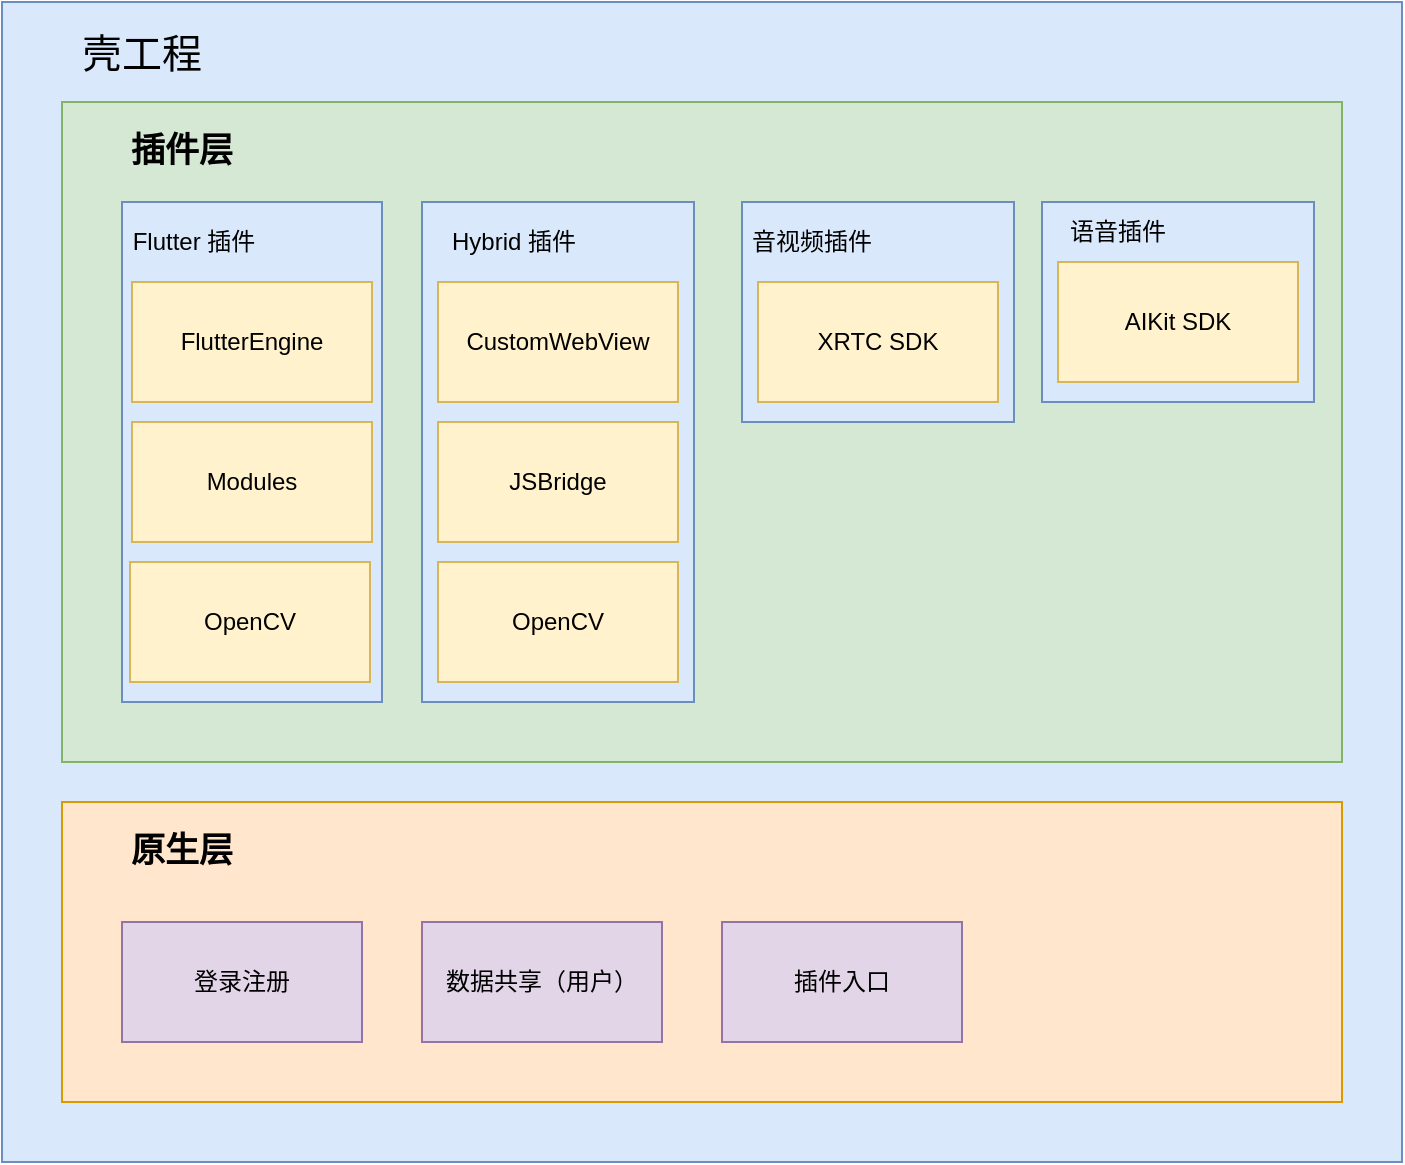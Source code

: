 <mxfile version="24.8.3">
  <diagram name="第 1 页" id="u_sf3B6qTUEGL13QLu5P">
    <mxGraphModel dx="1420" dy="674" grid="1" gridSize="10" guides="1" tooltips="1" connect="1" arrows="1" fold="1" page="1" pageScale="1" pageWidth="827" pageHeight="1169" math="0" shadow="0">
      <root>
        <mxCell id="0" />
        <mxCell id="1" parent="0" />
        <mxCell id="WPoNv2pMsjiR4SYaY6MK-40" value="" style="rounded=0;whiteSpace=wrap;html=1;fillColor=#dae8fc;strokeColor=#6c8ebf;" vertex="1" parent="1">
          <mxGeometry x="230" y="20" width="700" height="580" as="geometry" />
        </mxCell>
        <mxCell id="WPoNv2pMsjiR4SYaY6MK-1" value="" style="rounded=0;whiteSpace=wrap;html=1;fillColor=#d5e8d4;strokeColor=#82b366;glass=0;" vertex="1" parent="1">
          <mxGeometry x="260" y="70" width="640" height="330" as="geometry" />
        </mxCell>
        <mxCell id="WPoNv2pMsjiR4SYaY6MK-31" value="" style="rounded=0;whiteSpace=wrap;html=1;fillColor=#ffe6cc;strokeColor=#d79b00;" vertex="1" parent="1">
          <mxGeometry x="260" y="420" width="640" height="150" as="geometry" />
        </mxCell>
        <mxCell id="WPoNv2pMsjiR4SYaY6MK-2" value="" style="rounded=0;whiteSpace=wrap;html=1;fillColor=#dae8fc;strokeColor=#6c8ebf;" vertex="1" parent="1">
          <mxGeometry x="290" y="120" width="130" height="250" as="geometry" />
        </mxCell>
        <mxCell id="WPoNv2pMsjiR4SYaY6MK-8" value="FlutterEngine" style="rounded=0;whiteSpace=wrap;html=1;fillColor=#fff2cc;strokeColor=#d6b656;" vertex="1" parent="1">
          <mxGeometry x="295" y="160" width="120" height="60" as="geometry" />
        </mxCell>
        <mxCell id="WPoNv2pMsjiR4SYaY6MK-10" value="Modules" style="rounded=0;whiteSpace=wrap;html=1;fillColor=#fff2cc;strokeColor=#d6b656;" vertex="1" parent="1">
          <mxGeometry x="295" y="230" width="120" height="60" as="geometry" />
        </mxCell>
        <mxCell id="WPoNv2pMsjiR4SYaY6MK-28" value="Flutter 插件" style="text;html=1;align=center;verticalAlign=middle;whiteSpace=wrap;rounded=0;" vertex="1" parent="1">
          <mxGeometry x="280" y="130" width="92" height="20" as="geometry" />
        </mxCell>
        <mxCell id="WPoNv2pMsjiR4SYaY6MK-3" value="" style="rounded=0;whiteSpace=wrap;html=1;fillColor=#dae8fc;strokeColor=#6c8ebf;" vertex="1" parent="1">
          <mxGeometry x="440" y="120" width="136" height="250" as="geometry" />
        </mxCell>
        <mxCell id="WPoNv2pMsjiR4SYaY6MK-6" value="CustomWebView" style="rounded=0;whiteSpace=wrap;html=1;fillColor=#fff2cc;strokeColor=#d6b656;" vertex="1" parent="1">
          <mxGeometry x="448" y="160" width="120" height="60" as="geometry" />
        </mxCell>
        <mxCell id="WPoNv2pMsjiR4SYaY6MK-7" value="JSBridge" style="rounded=0;whiteSpace=wrap;html=1;fillColor=#fff2cc;strokeColor=#d6b656;" vertex="1" parent="1">
          <mxGeometry x="448" y="230" width="120" height="60" as="geometry" />
        </mxCell>
        <mxCell id="WPoNv2pMsjiR4SYaY6MK-9" value="OpenCV" style="rounded=0;whiteSpace=wrap;html=1;fillColor=#fff2cc;strokeColor=#d6b656;" vertex="1" parent="1">
          <mxGeometry x="448" y="300" width="120" height="60" as="geometry" />
        </mxCell>
        <mxCell id="WPoNv2pMsjiR4SYaY6MK-27" value="Hybrid 插件" style="text;html=1;align=center;verticalAlign=middle;whiteSpace=wrap;rounded=0;" vertex="1" parent="1">
          <mxGeometry x="440" y="130" width="92" height="20" as="geometry" />
        </mxCell>
        <mxCell id="WPoNv2pMsjiR4SYaY6MK-4" value="&lt;div style=&quot;&quot;&gt;&lt;br&gt;&lt;/div&gt;" style="rounded=0;whiteSpace=wrap;html=1;fillColor=#dae8fc;strokeColor=#6c8ebf;align=center;" vertex="1" parent="1">
          <mxGeometry x="600" y="120" width="136" height="110" as="geometry" />
        </mxCell>
        <mxCell id="WPoNv2pMsjiR4SYaY6MK-12" value="XRTC SDK" style="rounded=0;whiteSpace=wrap;html=1;fillColor=#fff2cc;strokeColor=#d6b656;" vertex="1" parent="1">
          <mxGeometry x="608" y="160" width="120" height="60" as="geometry" />
        </mxCell>
        <mxCell id="WPoNv2pMsjiR4SYaY6MK-16" value="音视频插件" style="text;html=1;align=center;verticalAlign=middle;whiteSpace=wrap;rounded=0;" vertex="1" parent="1">
          <mxGeometry x="590" y="130" width="90" height="20" as="geometry" />
        </mxCell>
        <mxCell id="WPoNv2pMsjiR4SYaY6MK-5" value="" style="rounded=0;whiteSpace=wrap;html=1;fillColor=#dae8fc;strokeColor=#6c8ebf;" vertex="1" parent="1">
          <mxGeometry x="750" y="120" width="136" height="100" as="geometry" />
        </mxCell>
        <mxCell id="WPoNv2pMsjiR4SYaY6MK-13" value="AIKit SDK" style="rounded=0;whiteSpace=wrap;html=1;fillColor=#fff2cc;strokeColor=#d6b656;" vertex="1" parent="1">
          <mxGeometry x="758" y="150" width="120" height="60" as="geometry" />
        </mxCell>
        <mxCell id="WPoNv2pMsjiR4SYaY6MK-25" value="语音插件" style="text;html=1;align=center;verticalAlign=middle;whiteSpace=wrap;rounded=0;" vertex="1" parent="1">
          <mxGeometry x="758" y="120" width="60" height="30" as="geometry" />
        </mxCell>
        <mxCell id="WPoNv2pMsjiR4SYaY6MK-32" value="&lt;font style=&quot;font-size: 17px;&quot;&gt;&lt;b&gt;插件层&lt;/b&gt;&lt;/font&gt;" style="text;html=1;align=center;verticalAlign=middle;whiteSpace=wrap;rounded=0;" vertex="1" parent="1">
          <mxGeometry x="290" y="80" width="60" height="30" as="geometry" />
        </mxCell>
        <mxCell id="WPoNv2pMsjiR4SYaY6MK-36" value="登录注册" style="rounded=0;whiteSpace=wrap;html=1;fillColor=#e1d5e7;strokeColor=#9673a6;" vertex="1" parent="1">
          <mxGeometry x="290" y="480" width="120" height="60" as="geometry" />
        </mxCell>
        <mxCell id="WPoNv2pMsjiR4SYaY6MK-37" value="数据共享（用户）" style="rounded=0;whiteSpace=wrap;html=1;fillColor=#e1d5e7;strokeColor=#9673a6;" vertex="1" parent="1">
          <mxGeometry x="440" y="480" width="120" height="60" as="geometry" />
        </mxCell>
        <mxCell id="WPoNv2pMsjiR4SYaY6MK-39" value="&lt;font style=&quot;font-size: 17px;&quot;&gt;&lt;b&gt;原生层&lt;/b&gt;&lt;/font&gt;" style="text;html=1;align=center;verticalAlign=middle;whiteSpace=wrap;rounded=0;" vertex="1" parent="1">
          <mxGeometry x="290" y="430" width="60" height="30" as="geometry" />
        </mxCell>
        <mxCell id="WPoNv2pMsjiR4SYaY6MK-41" value="壳工程" style="text;html=1;align=center;verticalAlign=middle;whiteSpace=wrap;rounded=0;fontSize=20;" vertex="1" parent="1">
          <mxGeometry x="240" y="30" width="120" height="30" as="geometry" />
        </mxCell>
        <mxCell id="WPoNv2pMsjiR4SYaY6MK-42" value="插件入口" style="rounded=0;whiteSpace=wrap;html=1;fillColor=#e1d5e7;strokeColor=#9673a6;" vertex="1" parent="1">
          <mxGeometry x="590" y="480" width="120" height="60" as="geometry" />
        </mxCell>
        <mxCell id="WPoNv2pMsjiR4SYaY6MK-44" value="OpenCV" style="rounded=0;whiteSpace=wrap;html=1;fillColor=#fff2cc;strokeColor=#d6b656;" vertex="1" parent="1">
          <mxGeometry x="294" y="300" width="120" height="60" as="geometry" />
        </mxCell>
      </root>
    </mxGraphModel>
  </diagram>
</mxfile>
